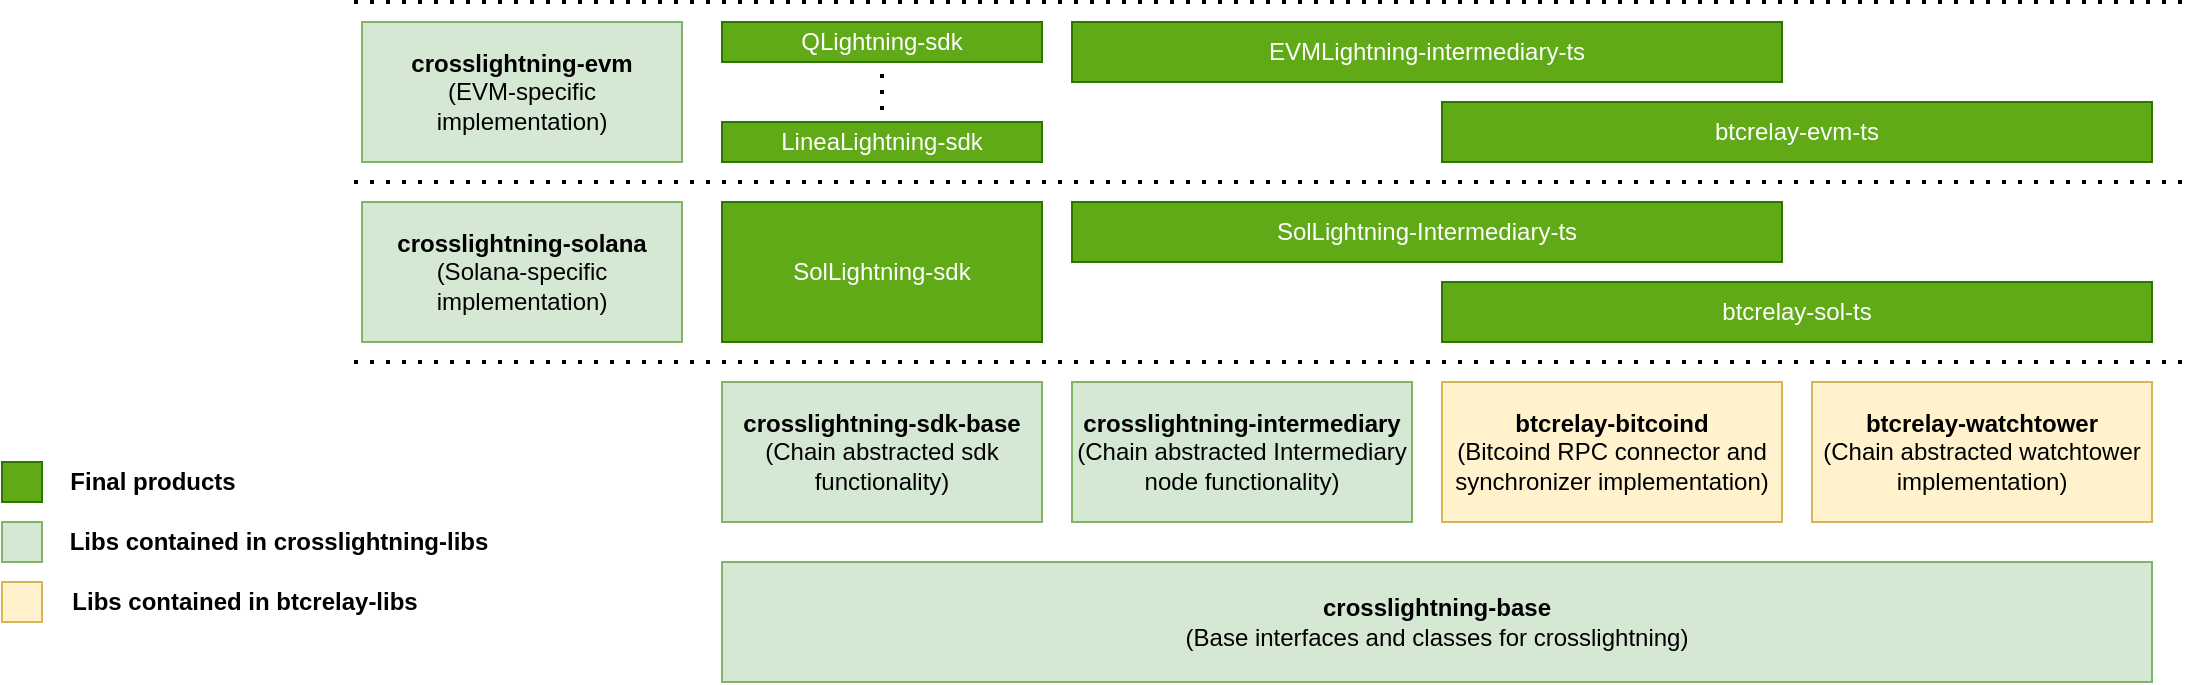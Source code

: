 <mxfile version="21.6.8" type="device">
  <diagram name="Page-1" id="gxqn1to2C_gvM4aDI9-d">
    <mxGraphModel dx="1133" dy="663" grid="1" gridSize="10" guides="1" tooltips="1" connect="1" arrows="1" fold="1" page="1" pageScale="1" pageWidth="1100" pageHeight="850" math="0" shadow="0">
      <root>
        <mxCell id="0" />
        <mxCell id="1" parent="0" />
        <mxCell id="eD0Ezld50O2-OyB7pNrv-2" value="&lt;b&gt;crosslightning-sdk-base&lt;br&gt;&lt;/b&gt;(Chain abstracted sdk functionality)" style="rounded=0;whiteSpace=wrap;html=1;" parent="1" vertex="1">
          <mxGeometry x="400" y="320" width="160" height="60" as="geometry" />
        </mxCell>
        <mxCell id="eD0Ezld50O2-OyB7pNrv-4" value="&lt;b&gt;crosslightning-intermediary&lt;br&gt;&lt;/b&gt;(Chain abstracted Intermediary node functionality)" style="rounded=0;whiteSpace=wrap;html=1;fillColor=#fff2cc;strokeColor=#d6b656;" parent="1" vertex="1">
          <mxGeometry x="575" y="320" width="170" height="70" as="geometry" />
        </mxCell>
        <mxCell id="eD0Ezld50O2-OyB7pNrv-5" value="&lt;b&gt;btcrelay-bitcoind&lt;br&gt;&lt;/b&gt;(Bitcoind RPC connector and synchronizer implementation)" style="rounded=0;whiteSpace=wrap;html=1;fillColor=#fff2cc;strokeColor=#d6b656;" parent="1" vertex="1">
          <mxGeometry x="760" y="320" width="170" height="70" as="geometry" />
        </mxCell>
        <mxCell id="eD0Ezld50O2-OyB7pNrv-6" value="&lt;b&gt;crosslightning-solana&lt;br&gt;&lt;/b&gt;(Solana-specific implementation)" style="rounded=0;whiteSpace=wrap;html=1;" parent="1" vertex="1">
          <mxGeometry x="220" y="230" width="160" height="70" as="geometry" />
        </mxCell>
        <mxCell id="eD0Ezld50O2-OyB7pNrv-7" value="SolLightning-sdk" style="rounded=0;whiteSpace=wrap;html=1;fillColor=#60a917;strokeColor=#2D7600;fontColor=#ffffff;" parent="1" vertex="1">
          <mxGeometry x="400" y="230" width="160" height="70" as="geometry" />
        </mxCell>
        <mxCell id="eD0Ezld50O2-OyB7pNrv-8" value="btcrelay-sol-ts" style="rounded=0;whiteSpace=wrap;html=1;fillColor=#60a917;strokeColor=#2D7600;fontColor=#ffffff;" parent="1" vertex="1">
          <mxGeometry x="760" y="270" width="355" height="30" as="geometry" />
        </mxCell>
        <mxCell id="eD0Ezld50O2-OyB7pNrv-9" value="SolLightning-Intermediary-ts" style="rounded=0;whiteSpace=wrap;html=1;fillColor=#60a917;strokeColor=#2D7600;fontColor=#ffffff;" parent="1" vertex="1">
          <mxGeometry x="575" y="230" width="355" height="30" as="geometry" />
        </mxCell>
        <mxCell id="eD0Ezld50O2-OyB7pNrv-11" value="" style="endArrow=none;dashed=1;html=1;dashPattern=1 3;strokeWidth=2;rounded=0;" parent="1" edge="1">
          <mxGeometry width="50" height="50" relative="1" as="geometry">
            <mxPoint x="1130" y="310" as="sourcePoint" />
            <mxPoint x="210" y="310" as="targetPoint" />
          </mxGeometry>
        </mxCell>
        <mxCell id="eD0Ezld50O2-OyB7pNrv-13" value="" style="endArrow=none;dashed=1;html=1;dashPattern=1 3;strokeWidth=2;rounded=0;" parent="1" edge="1">
          <mxGeometry width="50" height="50" relative="1" as="geometry">
            <mxPoint x="1130" y="220" as="sourcePoint" />
            <mxPoint x="210" y="220" as="targetPoint" />
          </mxGeometry>
        </mxCell>
        <mxCell id="eD0Ezld50O2-OyB7pNrv-15" value="&lt;b&gt;crosslightning-evm&lt;br&gt;&lt;/b&gt;(EVM-specific implementation)" style="rounded=0;whiteSpace=wrap;html=1;fillColor=#d5e8d4;strokeColor=#82b366;" parent="1" vertex="1">
          <mxGeometry x="220" y="140" width="160" height="70" as="geometry" />
        </mxCell>
        <mxCell id="eD0Ezld50O2-OyB7pNrv-19" value="" style="endArrow=none;dashed=1;html=1;dashPattern=1 3;strokeWidth=2;rounded=0;" parent="1" edge="1">
          <mxGeometry width="50" height="50" relative="1" as="geometry">
            <mxPoint x="1130" y="130" as="sourcePoint" />
            <mxPoint x="210" y="130" as="targetPoint" />
          </mxGeometry>
        </mxCell>
        <mxCell id="eD0Ezld50O2-OyB7pNrv-23" value="LineaLightning-sdk" style="rounded=0;whiteSpace=wrap;html=1;fillColor=#60a917;fontColor=#ffffff;strokeColor=#2D7600;" parent="1" vertex="1">
          <mxGeometry x="400" y="190" width="160" height="20" as="geometry" />
        </mxCell>
        <mxCell id="eD0Ezld50O2-OyB7pNrv-24" value="btcrelay-evm-ts" style="rounded=0;whiteSpace=wrap;html=1;fillColor=#60a917;fontColor=#ffffff;strokeColor=#2D7600;" parent="1" vertex="1">
          <mxGeometry x="760" y="180" width="355" height="30" as="geometry" />
        </mxCell>
        <mxCell id="eD0Ezld50O2-OyB7pNrv-25" value="EVMLightning-intermediary-ts" style="rounded=0;whiteSpace=wrap;html=1;fillColor=#60a917;fontColor=#ffffff;strokeColor=#2D7600;" parent="1" vertex="1">
          <mxGeometry x="575" y="140" width="355" height="30" as="geometry" />
        </mxCell>
        <mxCell id="eD0Ezld50O2-OyB7pNrv-30" value="&lt;b&gt;crosslightning-sdk-base&lt;br&gt;&lt;/b&gt;(Chain abstracted sdk functionality)" style="rounded=0;whiteSpace=wrap;html=1;fillColor=#d5e8d4;strokeColor=#82b366;" parent="1" vertex="1">
          <mxGeometry x="400" y="320" width="160" height="70" as="geometry" />
        </mxCell>
        <mxCell id="eD0Ezld50O2-OyB7pNrv-31" value="&lt;b&gt;crosslightning-solana&lt;br&gt;&lt;/b&gt;(Solana-specific implementation)" style="rounded=0;whiteSpace=wrap;html=1;fillColor=#d5e8d4;strokeColor=#82b366;" parent="1" vertex="1">
          <mxGeometry x="220" y="230" width="160" height="70" as="geometry" />
        </mxCell>
        <mxCell id="eD0Ezld50O2-OyB7pNrv-32" value="&lt;b&gt;crosslightning-base&lt;br&gt;&lt;/b&gt;(Base interfaces and classes for crosslightning)" style="rounded=0;whiteSpace=wrap;html=1;fillColor=#fff2cc;strokeColor=#d6b656;" parent="1" vertex="1">
          <mxGeometry x="400" y="410" width="715" height="60" as="geometry" />
        </mxCell>
        <mxCell id="eD0Ezld50O2-OyB7pNrv-33" value="" style="rounded=0;whiteSpace=wrap;html=1;fillColor=#60a917;strokeColor=#2D7600;fontColor=#ffffff;" parent="1" vertex="1">
          <mxGeometry x="40" y="360" width="20" height="20" as="geometry" />
        </mxCell>
        <mxCell id="eD0Ezld50O2-OyB7pNrv-34" value="" style="rounded=0;whiteSpace=wrap;html=1;fillColor=#d5e8d4;strokeColor=#82b366;" parent="1" vertex="1">
          <mxGeometry x="40" y="390" width="20" height="20" as="geometry" />
        </mxCell>
        <mxCell id="eD0Ezld50O2-OyB7pNrv-35" value="&lt;b&gt;Final products&lt;/b&gt;" style="text;html=1;align=center;verticalAlign=middle;resizable=0;points=[];autosize=1;strokeColor=none;fillColor=none;" parent="1" vertex="1">
          <mxGeometry x="60" y="355" width="110" height="30" as="geometry" />
        </mxCell>
        <mxCell id="eD0Ezld50O2-OyB7pNrv-36" value="&lt;b&gt;Libs contained in crosslightning-libs&lt;br&gt;&lt;/b&gt;" style="text;html=1;align=center;verticalAlign=middle;resizable=0;points=[];autosize=1;strokeColor=none;fillColor=none;" parent="1" vertex="1">
          <mxGeometry x="63" y="385" width="230" height="30" as="geometry" />
        </mxCell>
        <mxCell id="eD0Ezld50O2-OyB7pNrv-39" value="&lt;b&gt;btcrelay-watchtower&lt;br&gt;&lt;/b&gt;(Chain abstracted watchtower implementation)" style="rounded=0;whiteSpace=wrap;html=1;fillColor=#fff2cc;strokeColor=#d6b656;" parent="1" vertex="1">
          <mxGeometry x="945" y="320" width="170" height="70" as="geometry" />
        </mxCell>
        <mxCell id="wq95cg5BUCzo2gpPvdva-1" value="&lt;div&gt;&lt;b&gt;Libs contained in btcrelay-libs&lt;/b&gt;&lt;/div&gt;" style="text;html=1;align=center;verticalAlign=middle;resizable=0;points=[];autosize=1;strokeColor=none;fillColor=none;" parent="1" vertex="1">
          <mxGeometry x="61" y="415" width="200" height="30" as="geometry" />
        </mxCell>
        <mxCell id="wq95cg5BUCzo2gpPvdva-2" value="&lt;br&gt;&lt;b&gt;&lt;br&gt;&lt;/b&gt;" style="rounded=0;whiteSpace=wrap;html=1;fillColor=#fff2cc;strokeColor=#d6b656;" parent="1" vertex="1">
          <mxGeometry x="40" y="420" width="20" height="20" as="geometry" />
        </mxCell>
        <mxCell id="wq95cg5BUCzo2gpPvdva-3" value="&lt;b&gt;crosslightning-base&lt;br&gt;&lt;/b&gt;(Base interfaces and classes for crosslightning)" style="rounded=0;whiteSpace=wrap;html=1;fillColor=#d5e8d4;strokeColor=#82b366;" parent="1" vertex="1">
          <mxGeometry x="400" y="410" width="715" height="60" as="geometry" />
        </mxCell>
        <mxCell id="wq95cg5BUCzo2gpPvdva-4" value="&lt;b&gt;crosslightning-intermediary&lt;br&gt;&lt;/b&gt;(Chain abstracted Intermediary node functionality)" style="rounded=0;whiteSpace=wrap;html=1;fillColor=#d5e8d4;strokeColor=#82b366;" parent="1" vertex="1">
          <mxGeometry x="575" y="320" width="170" height="70" as="geometry" />
        </mxCell>
        <mxCell id="zbh_-7RCMu89Xws2p8mF-1" value="QLightning-sdk" style="rounded=0;whiteSpace=wrap;html=1;fillColor=#60a917;fontColor=#ffffff;strokeColor=#2D7600;" vertex="1" parent="1">
          <mxGeometry x="400" y="140" width="160" height="20" as="geometry" />
        </mxCell>
        <mxCell id="zbh_-7RCMu89Xws2p8mF-2" value="" style="endArrow=none;dashed=1;html=1;dashPattern=1 3;strokeWidth=2;rounded=0;jumpSize=6;startSize=6;targetPerimeterSpacing=0;exitX=0.5;exitY=0;exitDx=0;exitDy=0;" edge="1" parent="1">
          <mxGeometry width="50" height="50" relative="1" as="geometry">
            <mxPoint x="480" y="184" as="sourcePoint" />
            <mxPoint x="480" y="164" as="targetPoint" />
            <Array as="points" />
          </mxGeometry>
        </mxCell>
      </root>
    </mxGraphModel>
  </diagram>
</mxfile>

